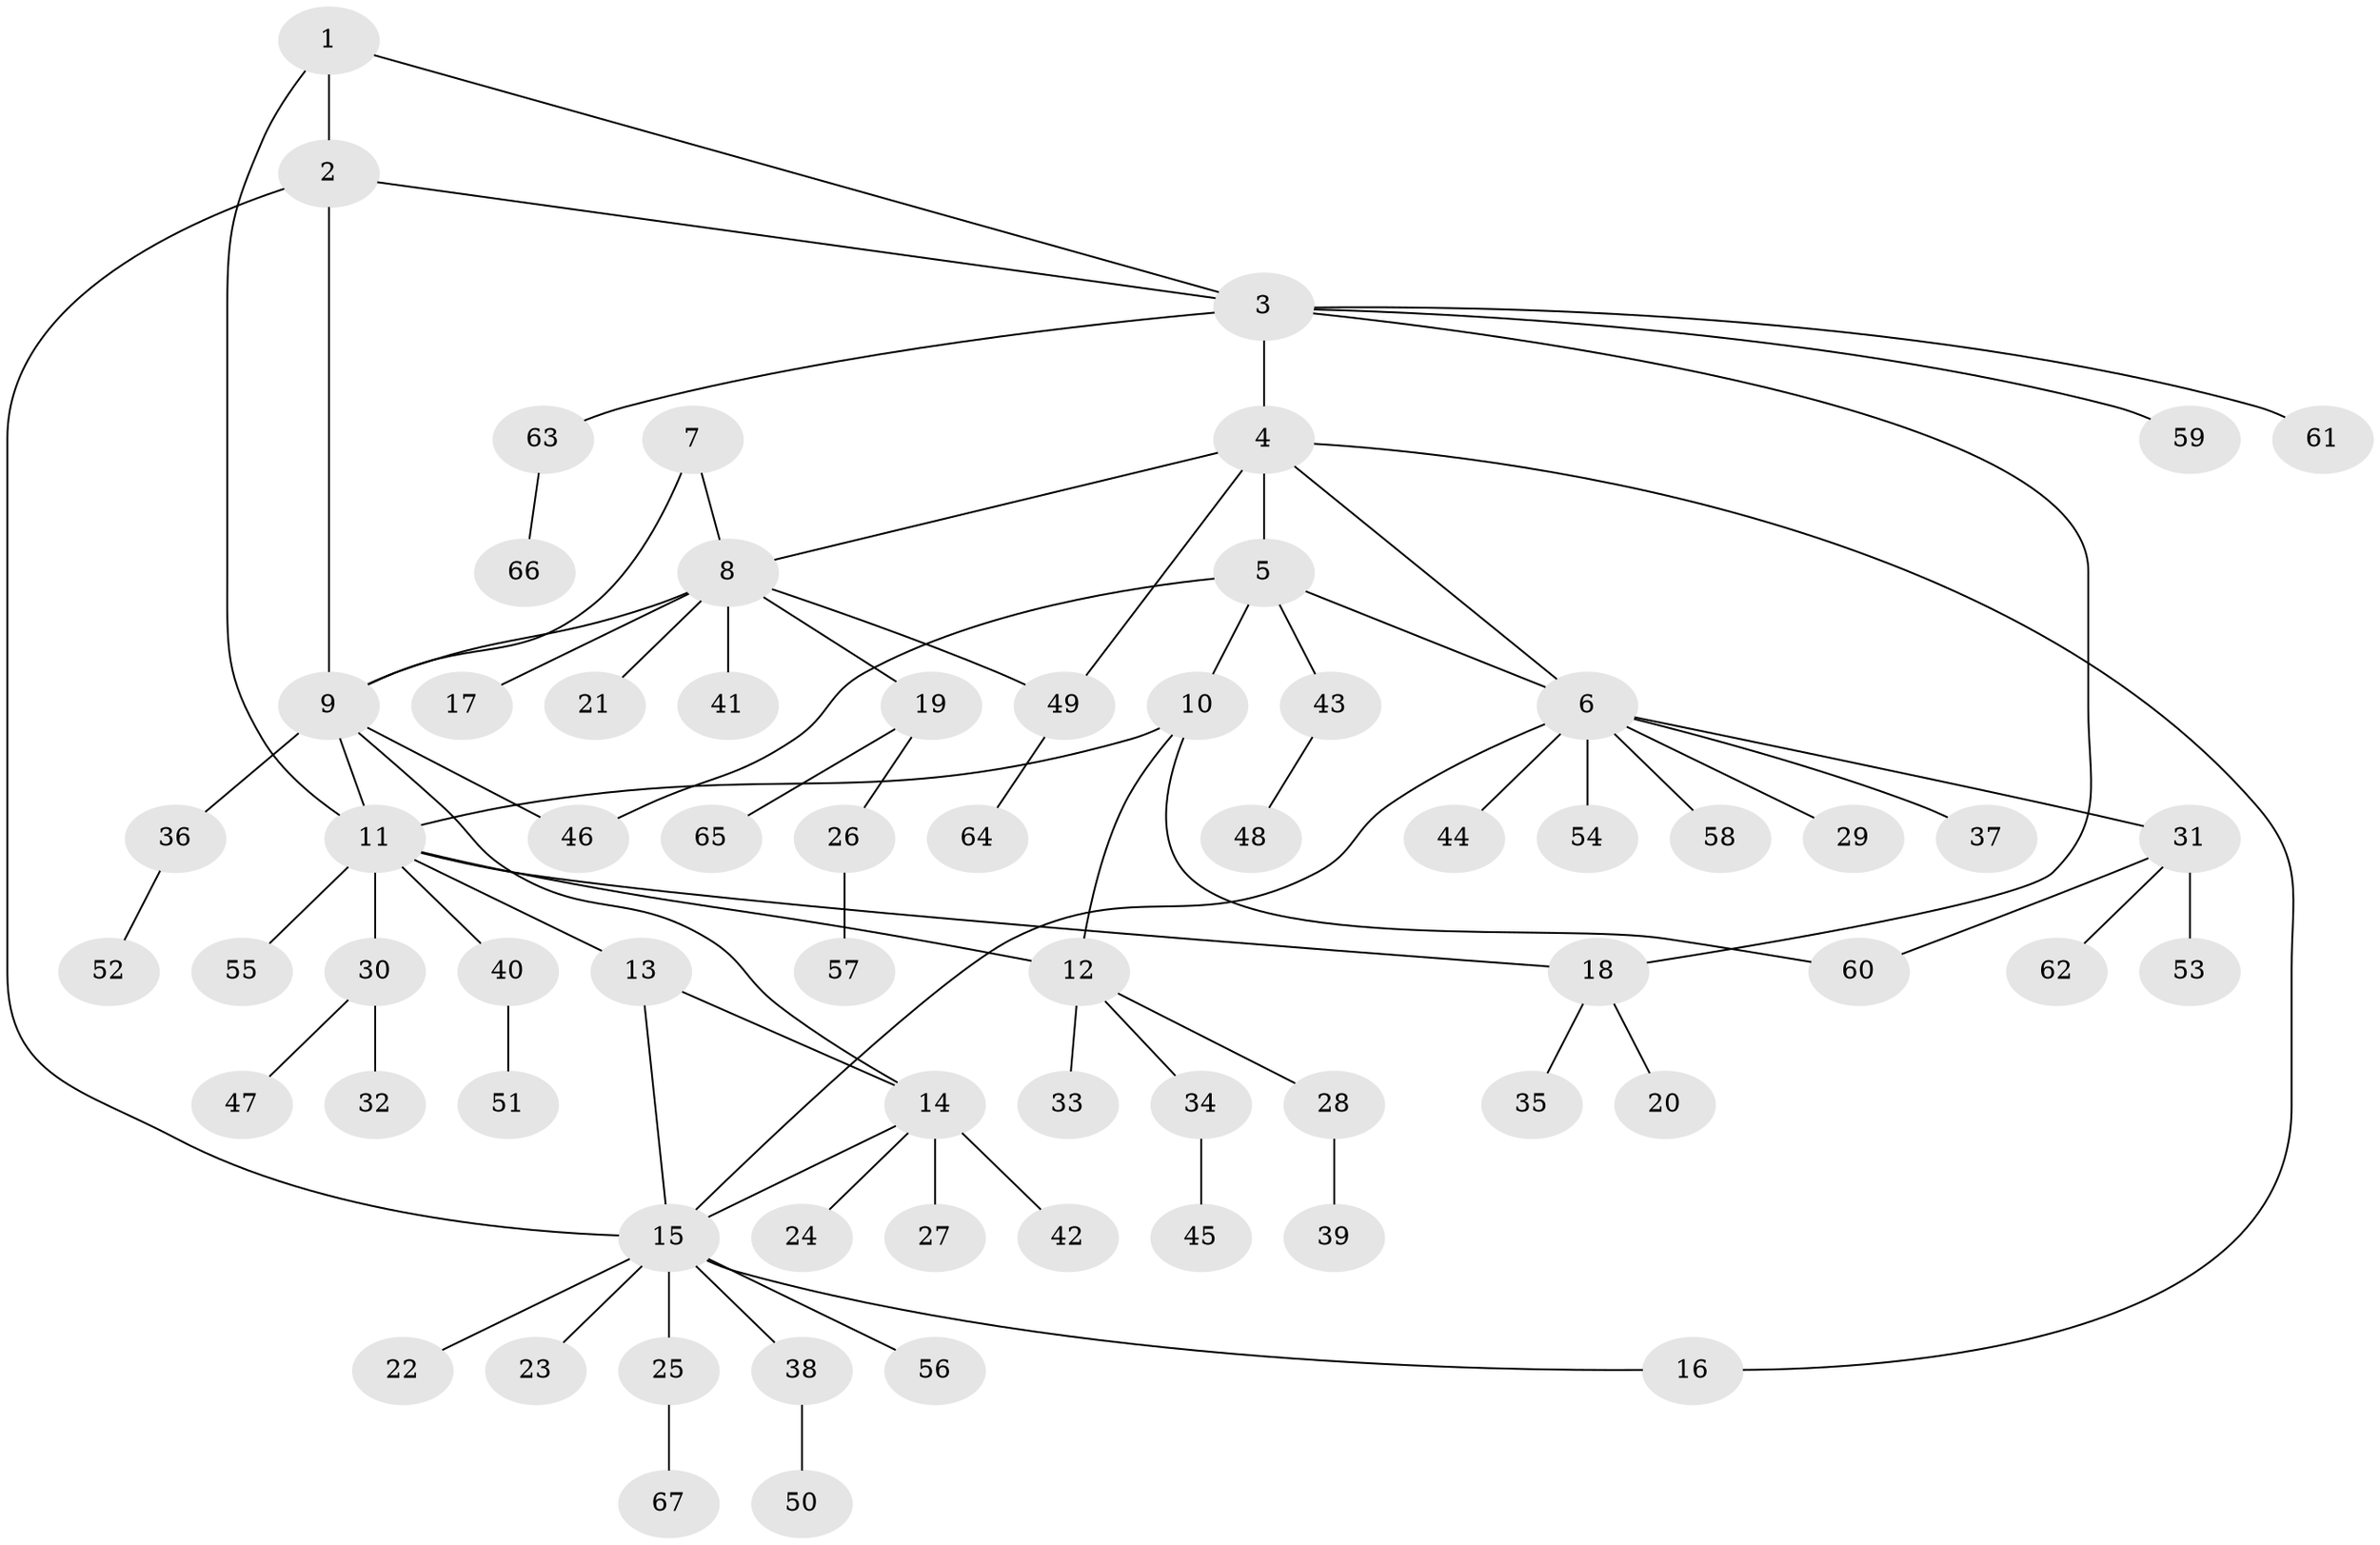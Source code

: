 // coarse degree distribution, {7: 0.038461538461538464, 3: 0.038461538461538464, 14: 0.038461538461538464, 10: 0.038461538461538464, 2: 0.15384615384615385, 1: 0.6923076923076923}
// Generated by graph-tools (version 1.1) at 2025/19/03/04/25 18:19:27]
// undirected, 67 vertices, 82 edges
graph export_dot {
graph [start="1"]
  node [color=gray90,style=filled];
  1;
  2;
  3;
  4;
  5;
  6;
  7;
  8;
  9;
  10;
  11;
  12;
  13;
  14;
  15;
  16;
  17;
  18;
  19;
  20;
  21;
  22;
  23;
  24;
  25;
  26;
  27;
  28;
  29;
  30;
  31;
  32;
  33;
  34;
  35;
  36;
  37;
  38;
  39;
  40;
  41;
  42;
  43;
  44;
  45;
  46;
  47;
  48;
  49;
  50;
  51;
  52;
  53;
  54;
  55;
  56;
  57;
  58;
  59;
  60;
  61;
  62;
  63;
  64;
  65;
  66;
  67;
  1 -- 2;
  1 -- 3;
  1 -- 11;
  2 -- 3;
  2 -- 9;
  2 -- 15;
  3 -- 4;
  3 -- 18;
  3 -- 59;
  3 -- 61;
  3 -- 63;
  4 -- 5;
  4 -- 6;
  4 -- 8;
  4 -- 16;
  4 -- 49;
  5 -- 6;
  5 -- 10;
  5 -- 43;
  5 -- 46;
  6 -- 15;
  6 -- 29;
  6 -- 31;
  6 -- 37;
  6 -- 44;
  6 -- 54;
  6 -- 58;
  7 -- 8;
  7 -- 9;
  8 -- 9;
  8 -- 17;
  8 -- 19;
  8 -- 21;
  8 -- 41;
  8 -- 49;
  9 -- 11;
  9 -- 14;
  9 -- 36;
  9 -- 46;
  10 -- 11;
  10 -- 12;
  10 -- 60;
  11 -- 12;
  11 -- 13;
  11 -- 18;
  11 -- 30;
  11 -- 40;
  11 -- 55;
  12 -- 28;
  12 -- 33;
  12 -- 34;
  13 -- 14;
  13 -- 15;
  14 -- 15;
  14 -- 24;
  14 -- 27;
  14 -- 42;
  15 -- 16;
  15 -- 22;
  15 -- 23;
  15 -- 25;
  15 -- 38;
  15 -- 56;
  18 -- 20;
  18 -- 35;
  19 -- 26;
  19 -- 65;
  25 -- 67;
  26 -- 57;
  28 -- 39;
  30 -- 32;
  30 -- 47;
  31 -- 53;
  31 -- 60;
  31 -- 62;
  34 -- 45;
  36 -- 52;
  38 -- 50;
  40 -- 51;
  43 -- 48;
  49 -- 64;
  63 -- 66;
}
